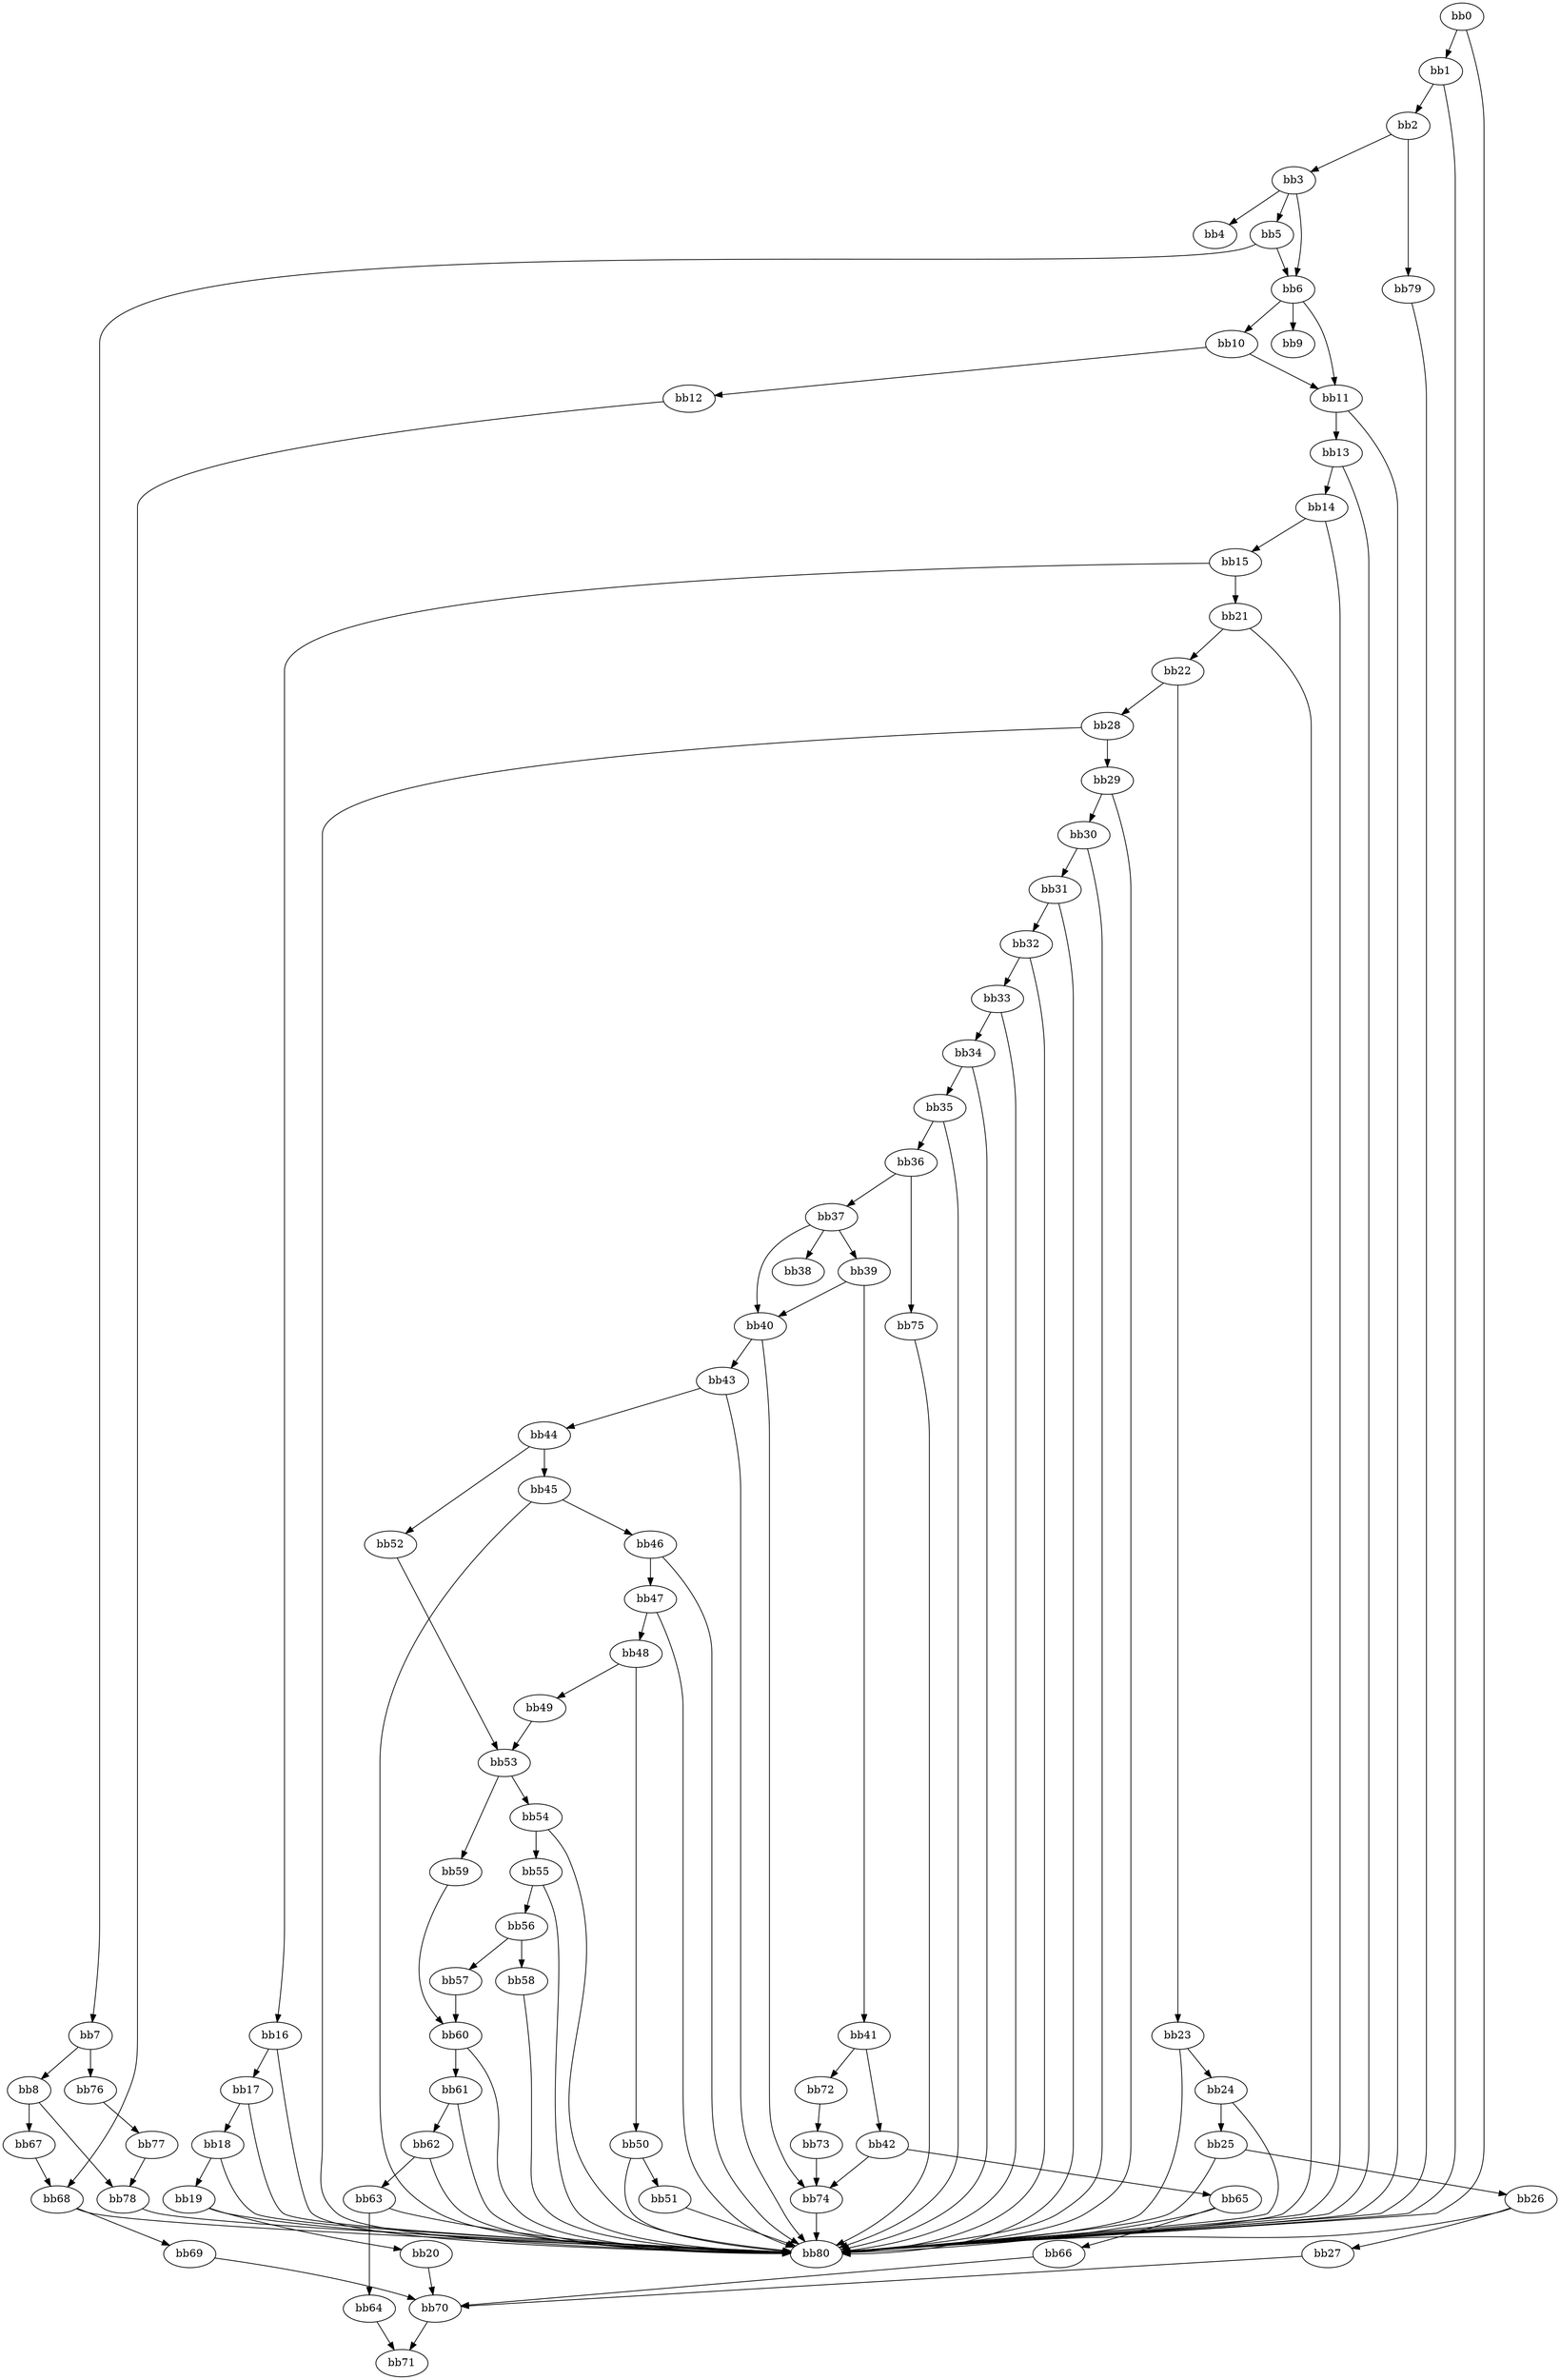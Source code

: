 digraph {
    0 [ label = "bb0\l" ]
    1 [ label = "bb1\l" ]
    2 [ label = "bb2\l" ]
    3 [ label = "bb3\l" ]
    4 [ label = "bb4\l" ]
    5 [ label = "bb5\l" ]
    6 [ label = "bb6\l" ]
    7 [ label = "bb7\l" ]
    8 [ label = "bb8\l" ]
    9 [ label = "bb9\l" ]
    10 [ label = "bb10\l" ]
    11 [ label = "bb11\l" ]
    12 [ label = "bb12\l" ]
    13 [ label = "bb13\l" ]
    14 [ label = "bb14\l" ]
    15 [ label = "bb15\l" ]
    16 [ label = "bb16\l" ]
    17 [ label = "bb17\l" ]
    18 [ label = "bb18\l" ]
    19 [ label = "bb19\l" ]
    20 [ label = "bb20\l" ]
    21 [ label = "bb21\l" ]
    22 [ label = "bb22\l" ]
    23 [ label = "bb23\l" ]
    24 [ label = "bb24\l" ]
    25 [ label = "bb25\l" ]
    26 [ label = "bb26\l" ]
    27 [ label = "bb27\l" ]
    28 [ label = "bb28\l" ]
    29 [ label = "bb29\l" ]
    30 [ label = "bb30\l" ]
    31 [ label = "bb31\l" ]
    32 [ label = "bb32\l" ]
    33 [ label = "bb33\l" ]
    34 [ label = "bb34\l" ]
    35 [ label = "bb35\l" ]
    36 [ label = "bb36\l" ]
    37 [ label = "bb37\l" ]
    38 [ label = "bb38\l" ]
    39 [ label = "bb39\l" ]
    40 [ label = "bb40\l" ]
    41 [ label = "bb41\l" ]
    42 [ label = "bb42\l" ]
    43 [ label = "bb43\l" ]
    44 [ label = "bb44\l" ]
    45 [ label = "bb45\l" ]
    46 [ label = "bb46\l" ]
    47 [ label = "bb47\l" ]
    48 [ label = "bb48\l" ]
    49 [ label = "bb49\l" ]
    50 [ label = "bb50\l" ]
    51 [ label = "bb51\l" ]
    52 [ label = "bb52\l" ]
    53 [ label = "bb53\l" ]
    54 [ label = "bb54\l" ]
    55 [ label = "bb55\l" ]
    56 [ label = "bb56\l" ]
    57 [ label = "bb57\l" ]
    58 [ label = "bb58\l" ]
    59 [ label = "bb59\l" ]
    60 [ label = "bb60\l" ]
    61 [ label = "bb61\l" ]
    62 [ label = "bb62\l" ]
    63 [ label = "bb63\l" ]
    64 [ label = "bb64\l" ]
    65 [ label = "bb65\l" ]
    66 [ label = "bb66\l" ]
    67 [ label = "bb67\l" ]
    68 [ label = "bb68\l" ]
    69 [ label = "bb69\l" ]
    70 [ label = "bb70\l" ]
    71 [ label = "bb71\l" ]
    72 [ label = "bb72\l" ]
    73 [ label = "bb73\l" ]
    74 [ label = "bb74\l" ]
    75 [ label = "bb75\l" ]
    76 [ label = "bb76\l" ]
    77 [ label = "bb77\l" ]
    78 [ label = "bb78\l" ]
    79 [ label = "bb79\l" ]
    80 [ label = "bb80\l" ]
    0 -> 1 [ ]
    0 -> 80 [ ]
    1 -> 2 [ ]
    1 -> 80 [ ]
    2 -> 3 [ ]
    2 -> 79 [ ]
    3 -> 4 [ ]
    3 -> 5 [ ]
    3 -> 6 [ ]
    5 -> 6 [ ]
    5 -> 7 [ ]
    6 -> 9 [ ]
    6 -> 10 [ ]
    6 -> 11 [ ]
    7 -> 8 [ ]
    7 -> 76 [ ]
    8 -> 67 [ ]
    8 -> 78 [ ]
    10 -> 11 [ ]
    10 -> 12 [ ]
    11 -> 13 [ ]
    11 -> 80 [ ]
    12 -> 68 [ ]
    13 -> 14 [ ]
    13 -> 80 [ ]
    14 -> 15 [ ]
    14 -> 80 [ ]
    15 -> 16 [ ]
    15 -> 21 [ ]
    16 -> 17 [ ]
    16 -> 80 [ ]
    17 -> 18 [ ]
    17 -> 80 [ ]
    18 -> 19 [ ]
    18 -> 80 [ ]
    19 -> 20 [ ]
    19 -> 80 [ ]
    20 -> 70 [ ]
    21 -> 22 [ ]
    21 -> 80 [ ]
    22 -> 23 [ ]
    22 -> 28 [ ]
    23 -> 24 [ ]
    23 -> 80 [ ]
    24 -> 25 [ ]
    24 -> 80 [ ]
    25 -> 26 [ ]
    25 -> 80 [ ]
    26 -> 27 [ ]
    26 -> 80 [ ]
    27 -> 70 [ ]
    28 -> 29 [ ]
    28 -> 80 [ ]
    29 -> 30 [ ]
    29 -> 80 [ ]
    30 -> 31 [ ]
    30 -> 80 [ ]
    31 -> 32 [ ]
    31 -> 80 [ ]
    32 -> 33 [ ]
    32 -> 80 [ ]
    33 -> 34 [ ]
    33 -> 80 [ ]
    34 -> 35 [ ]
    34 -> 80 [ ]
    35 -> 36 [ ]
    35 -> 80 [ ]
    36 -> 37 [ ]
    36 -> 75 [ ]
    37 -> 38 [ ]
    37 -> 39 [ ]
    37 -> 40 [ ]
    39 -> 40 [ ]
    39 -> 41 [ ]
    40 -> 43 [ ]
    40 -> 74 [ ]
    41 -> 42 [ ]
    41 -> 72 [ ]
    42 -> 65 [ ]
    42 -> 74 [ ]
    43 -> 44 [ ]
    43 -> 80 [ ]
    44 -> 45 [ ]
    44 -> 52 [ ]
    45 -> 46 [ ]
    45 -> 80 [ ]
    46 -> 47 [ ]
    46 -> 80 [ ]
    47 -> 48 [ ]
    47 -> 80 [ ]
    48 -> 49 [ ]
    48 -> 50 [ ]
    49 -> 53 [ ]
    50 -> 51 [ ]
    50 -> 80 [ ]
    51 -> 80 [ ]
    52 -> 53 [ ]
    53 -> 54 [ ]
    53 -> 59 [ ]
    54 -> 55 [ ]
    54 -> 80 [ ]
    55 -> 56 [ ]
    55 -> 80 [ ]
    56 -> 57 [ ]
    56 -> 58 [ ]
    57 -> 60 [ ]
    58 -> 80 [ ]
    59 -> 60 [ ]
    60 -> 61 [ ]
    60 -> 80 [ ]
    61 -> 62 [ ]
    61 -> 80 [ ]
    62 -> 63 [ ]
    62 -> 80 [ ]
    63 -> 64 [ ]
    63 -> 80 [ ]
    64 -> 71 [ ]
    65 -> 66 [ ]
    65 -> 80 [ ]
    66 -> 70 [ ]
    67 -> 68 [ ]
    68 -> 69 [ ]
    68 -> 80 [ ]
    69 -> 70 [ ]
    70 -> 71 [ ]
    72 -> 73 [ ]
    73 -> 74 [ ]
    74 -> 80 [ ]
    75 -> 80 [ ]
    76 -> 77 [ ]
    77 -> 78 [ ]
    78 -> 80 [ ]
    79 -> 80 [ ]
}

